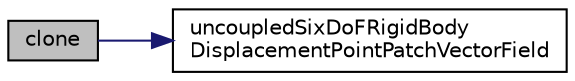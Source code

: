 digraph "clone"
{
  bgcolor="transparent";
  edge [fontname="Helvetica",fontsize="10",labelfontname="Helvetica",labelfontsize="10"];
  node [fontname="Helvetica",fontsize="10",shape=record];
  rankdir="LR";
  Node1 [label="clone",height=0.2,width=0.4,color="black", fillcolor="grey75", style="filled", fontcolor="black"];
  Node1 -> Node2 [color="midnightblue",fontsize="10",style="solid",fontname="Helvetica"];
  Node2 [label="uncoupledSixDoFRigidBody\lDisplacementPointPatchVectorField",height=0.2,width=0.4,color="black",URL="$a02734.html#ad3117dd3ec4a0bdc436df5052e20e53c",tooltip="Construct from patch and internal field. "];
}
